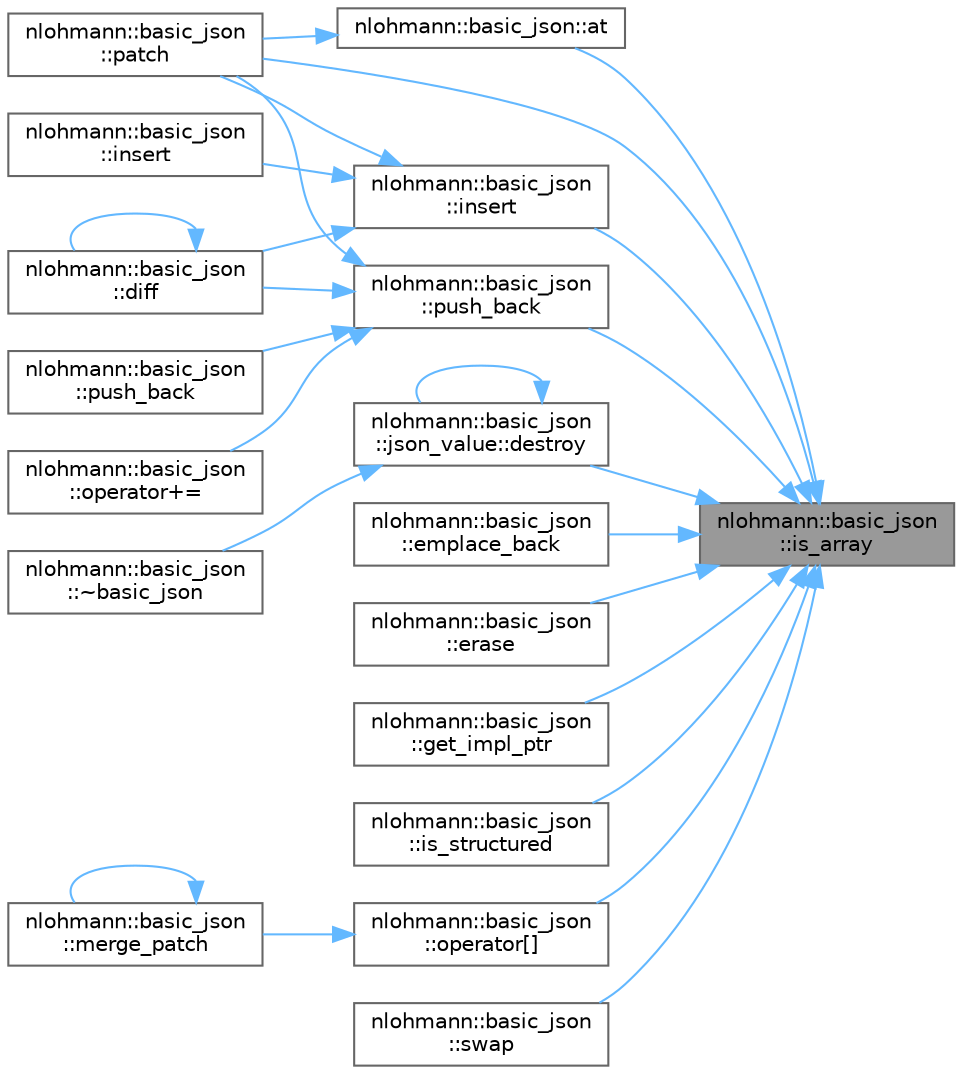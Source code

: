 digraph "nlohmann::basic_json::is_array"
{
 // LATEX_PDF_SIZE
  bgcolor="transparent";
  edge [fontname=Helvetica,fontsize=10,labelfontname=Helvetica,labelfontsize=10];
  node [fontname=Helvetica,fontsize=10,shape=box,height=0.2,width=0.4];
  rankdir="RL";
  Node1 [label="nlohmann::basic_json\l::is_array",height=0.2,width=0.4,color="gray40", fillcolor="grey60", style="filled", fontcolor="black",tooltip="return whether value is an array"];
  Node1 -> Node2 [dir="back",color="steelblue1",style="solid"];
  Node2 [label="nlohmann::basic_json::at",height=0.2,width=0.4,color="grey40", fillcolor="white", style="filled",URL="$a01659.html#a52b18a5b7e68652c65b070900c438c6e",tooltip="access specified array element with bounds checking"];
  Node2 -> Node3 [dir="back",color="steelblue1",style="solid"];
  Node3 [label="nlohmann::basic_json\l::patch",height=0.2,width=0.4,color="grey40", fillcolor="white", style="filled",URL="$a01659.html#adcc786998f220a5b3083ee8a37c4553e",tooltip="applies a JSON patch"];
  Node1 -> Node4 [dir="back",color="steelblue1",style="solid"];
  Node4 [label="nlohmann::basic_json\l::json_value::destroy",height=0.2,width=0.4,color="grey40", fillcolor="white", style="filled",URL="$a02059.html#a34d4ecf420c2752268b9b24829cdd393",tooltip=" "];
  Node4 -> Node5 [dir="back",color="steelblue1",style="solid"];
  Node5 [label="nlohmann::basic_json\l::~basic_json",height=0.2,width=0.4,color="grey40", fillcolor="white", style="filled",URL="$a01659.html#a60b643c02a19fa52f99db8215ff58e0f",tooltip="destructor"];
  Node4 -> Node4 [dir="back",color="steelblue1",style="solid"];
  Node1 -> Node6 [dir="back",color="steelblue1",style="solid"];
  Node6 [label="nlohmann::basic_json\l::emplace_back",height=0.2,width=0.4,color="grey40", fillcolor="white", style="filled",URL="$a01659.html#a15c0a5db4fb12d49433801bbe6436bfb",tooltip="add an object to an array"];
  Node1 -> Node7 [dir="back",color="steelblue1",style="solid"];
  Node7 [label="nlohmann::basic_json\l::erase",height=0.2,width=0.4,color="grey40", fillcolor="white", style="filled",URL="$a01659.html#a221b943d3228488c14225e55f726cc26",tooltip="remove element from a JSON array given an index"];
  Node1 -> Node8 [dir="back",color="steelblue1",style="solid"];
  Node8 [label="nlohmann::basic_json\l::get_impl_ptr",height=0.2,width=0.4,color="grey40", fillcolor="white", style="filled",URL="$a01659.html#a0192ec4b7c513a857215e5fa4323690a",tooltip="get a pointer to the value (array)"];
  Node1 -> Node9 [dir="back",color="steelblue1",style="solid"];
  Node9 [label="nlohmann::basic_json\l::insert",height=0.2,width=0.4,color="grey40", fillcolor="white", style="filled",URL="$a01659.html#aeb86e8478e20d95970a8b61ff01dce3b",tooltip="inserts element"];
  Node9 -> Node10 [dir="back",color="steelblue1",style="solid"];
  Node10 [label="nlohmann::basic_json\l::diff",height=0.2,width=0.4,color="grey40", fillcolor="white", style="filled",URL="$a01659.html#a1c1f21327df91a4dd6c5f5a107240385",tooltip="creates a diff as a JSON patch"];
  Node10 -> Node10 [dir="back",color="steelblue1",style="solid"];
  Node9 -> Node11 [dir="back",color="steelblue1",style="solid"];
  Node11 [label="nlohmann::basic_json\l::insert",height=0.2,width=0.4,color="grey40", fillcolor="white", style="filled",URL="$a01659.html#a9c5b9de8a4a759861cb600b38a6c81b1",tooltip="inserts element"];
  Node9 -> Node3 [dir="back",color="steelblue1",style="solid"];
  Node1 -> Node12 [dir="back",color="steelblue1",style="solid"];
  Node12 [label="nlohmann::basic_json\l::is_structured",height=0.2,width=0.4,color="grey40", fillcolor="white", style="filled",URL="$a01659.html#a4e05a7d5deec758f1d830741b68b4249",tooltip="return whether type is structured"];
  Node1 -> Node13 [dir="back",color="steelblue1",style="solid"];
  Node13 [label="nlohmann::basic_json\l::operator[]",height=0.2,width=0.4,color="grey40", fillcolor="white", style="filled",URL="$a01659.html#a9ea67fc1ef0ccc42e1d5388fe0416ae5",tooltip="access specified array element"];
  Node13 -> Node14 [dir="back",color="steelblue1",style="solid"];
  Node14 [label="nlohmann::basic_json\l::merge_patch",height=0.2,width=0.4,color="grey40", fillcolor="white", style="filled",URL="$a01659.html#a844a77cb154752d12118f10af26d54cb",tooltip="applies a JSON Merge Patch"];
  Node14 -> Node14 [dir="back",color="steelblue1",style="solid"];
  Node1 -> Node3 [dir="back",color="steelblue1",style="solid"];
  Node1 -> Node15 [dir="back",color="steelblue1",style="solid"];
  Node15 [label="nlohmann::basic_json\l::push_back",height=0.2,width=0.4,color="grey40", fillcolor="white", style="filled",URL="$a01659.html#ab9e0253c92736db021840105d374c4c4",tooltip="add an object to an array"];
  Node15 -> Node10 [dir="back",color="steelblue1",style="solid"];
  Node15 -> Node16 [dir="back",color="steelblue1",style="solid"];
  Node16 [label="nlohmann::basic_json\l::operator+=",height=0.2,width=0.4,color="grey40", fillcolor="white", style="filled",URL="$a01659.html#a40226d9c84fcb9cb948ae0c27b842c57",tooltip="add an object to an array"];
  Node15 -> Node3 [dir="back",color="steelblue1",style="solid"];
  Node15 -> Node17 [dir="back",color="steelblue1",style="solid"];
  Node17 [label="nlohmann::basic_json\l::push_back",height=0.2,width=0.4,color="grey40", fillcolor="white", style="filled",URL="$a01659.html#a4567cf75f19b1efca090f75d7a8a350a",tooltip="add an object to an object"];
  Node1 -> Node18 [dir="back",color="steelblue1",style="solid"];
  Node18 [label="nlohmann::basic_json\l::swap",height=0.2,width=0.4,color="grey40", fillcolor="white", style="filled",URL="$a01659.html#a76126242de262f6d38cadda19e0d13e1",tooltip="exchanges the values"];
}
